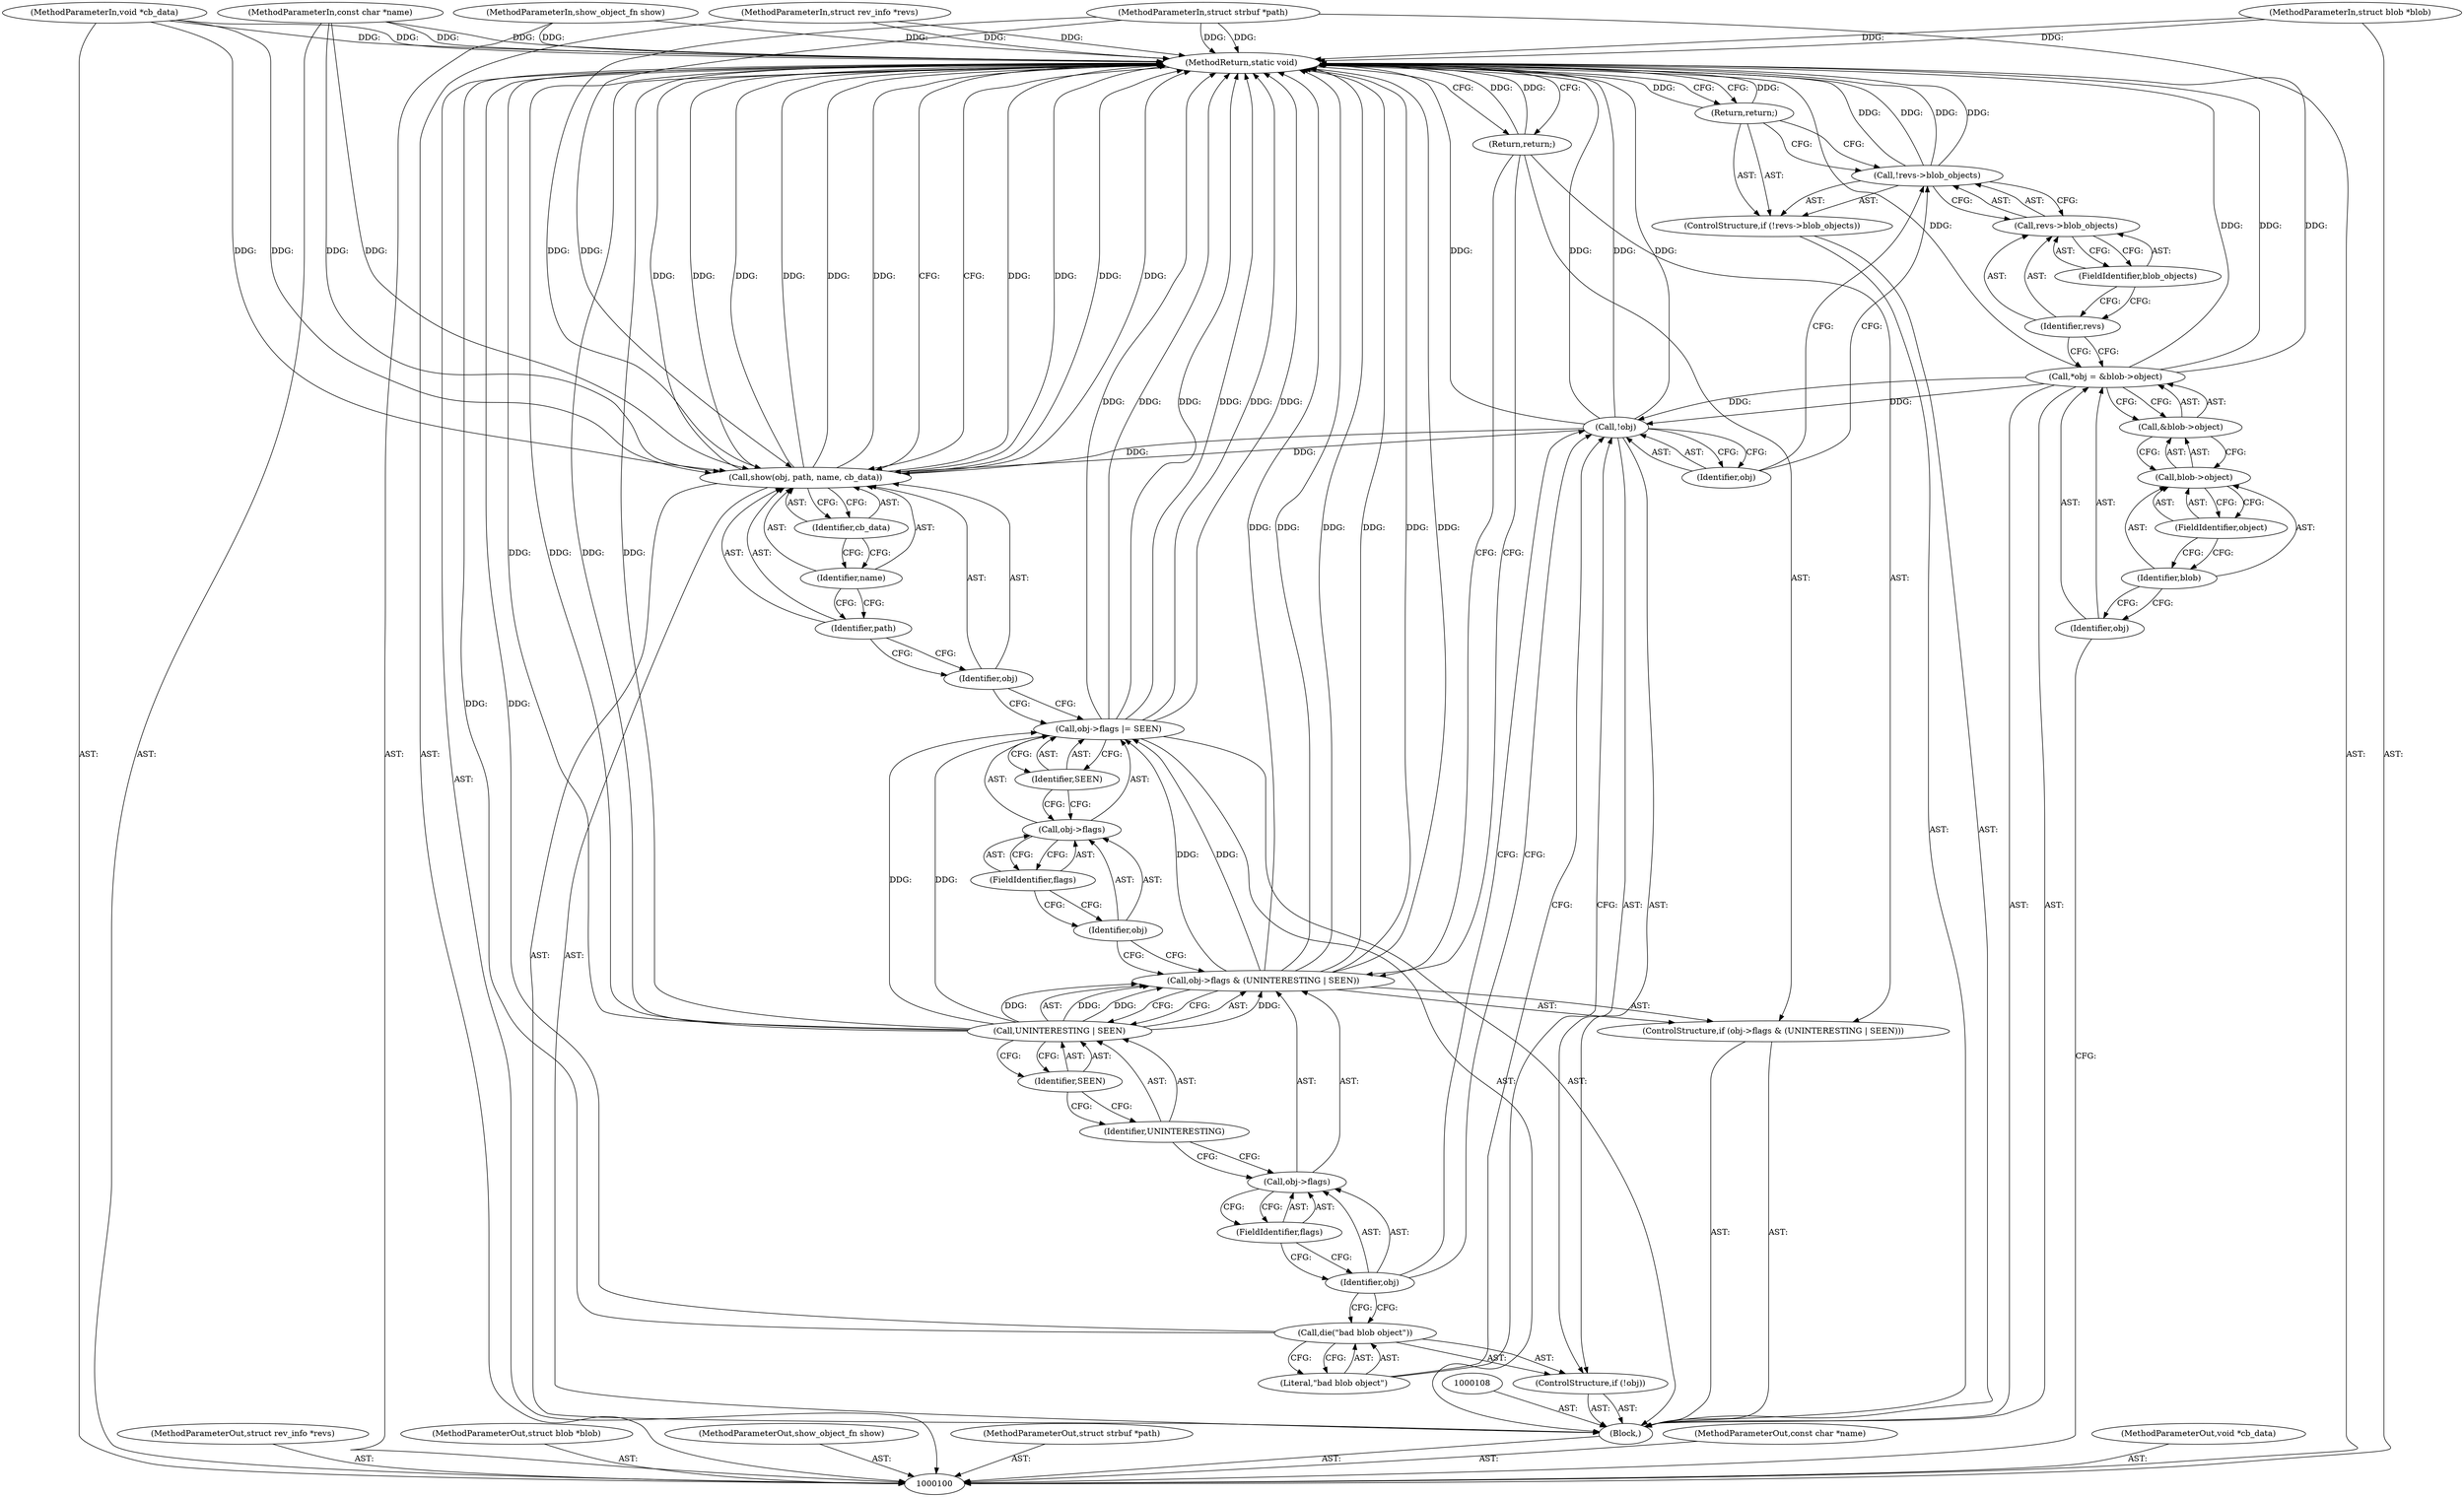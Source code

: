 digraph "1_git_de1e67d0703894cb6ea782e36abb63976ab07e60_3" {
"1000145" [label="(MethodReturn,static void)"];
"1000101" [label="(MethodParameterIn,struct rev_info *revs)"];
"1000202" [label="(MethodParameterOut,struct rev_info *revs)"];
"1000119" [label="(FieldIdentifier,blob_objects)"];
"1000115" [label="(ControlStructure,if (!revs->blob_objects))"];
"1000116" [label="(Call,!revs->blob_objects)"];
"1000117" [label="(Call,revs->blob_objects)"];
"1000118" [label="(Identifier,revs)"];
"1000120" [label="(Return,return;)"];
"1000121" [label="(ControlStructure,if (!obj))"];
"1000122" [label="(Call,!obj)"];
"1000123" [label="(Identifier,obj)"];
"1000124" [label="(Call,die(\"bad blob object\"))"];
"1000125" [label="(Literal,\"bad blob object\")"];
"1000130" [label="(FieldIdentifier,flags)"];
"1000126" [label="(ControlStructure,if (obj->flags & (UNINTERESTING | SEEN)))"];
"1000131" [label="(Call,UNINTERESTING | SEEN)"];
"1000132" [label="(Identifier,UNINTERESTING)"];
"1000133" [label="(Identifier,SEEN)"];
"1000127" [label="(Call,obj->flags & (UNINTERESTING | SEEN))"];
"1000128" [label="(Call,obj->flags)"];
"1000129" [label="(Identifier,obj)"];
"1000134" [label="(Return,return;)"];
"1000139" [label="(Identifier,SEEN)"];
"1000135" [label="(Call,obj->flags |= SEEN)"];
"1000136" [label="(Call,obj->flags)"];
"1000137" [label="(Identifier,obj)"];
"1000138" [label="(FieldIdentifier,flags)"];
"1000140" [label="(Call,show(obj, path, name, cb_data))"];
"1000142" [label="(Identifier,path)"];
"1000143" [label="(Identifier,name)"];
"1000144" [label="(Identifier,cb_data)"];
"1000141" [label="(Identifier,obj)"];
"1000102" [label="(MethodParameterIn,struct blob *blob)"];
"1000203" [label="(MethodParameterOut,struct blob *blob)"];
"1000103" [label="(MethodParameterIn,show_object_fn show)"];
"1000204" [label="(MethodParameterOut,show_object_fn show)"];
"1000104" [label="(MethodParameterIn,struct strbuf *path)"];
"1000205" [label="(MethodParameterOut,struct strbuf *path)"];
"1000105" [label="(MethodParameterIn,const char *name)"];
"1000206" [label="(MethodParameterOut,const char *name)"];
"1000106" [label="(MethodParameterIn,void *cb_data)"];
"1000207" [label="(MethodParameterOut,void *cb_data)"];
"1000107" [label="(Block,)"];
"1000109" [label="(Call,*obj = &blob->object)"];
"1000110" [label="(Identifier,obj)"];
"1000111" [label="(Call,&blob->object)"];
"1000112" [label="(Call,blob->object)"];
"1000113" [label="(Identifier,blob)"];
"1000114" [label="(FieldIdentifier,object)"];
"1000145" -> "1000100"  [label="AST: "];
"1000145" -> "1000120"  [label="CFG: "];
"1000145" -> "1000134"  [label="CFG: "];
"1000145" -> "1000140"  [label="CFG: "];
"1000116" -> "1000145"  [label="DDG: "];
"1000116" -> "1000145"  [label="DDG: "];
"1000140" -> "1000145"  [label="DDG: "];
"1000140" -> "1000145"  [label="DDG: "];
"1000140" -> "1000145"  [label="DDG: "];
"1000140" -> "1000145"  [label="DDG: "];
"1000140" -> "1000145"  [label="DDG: "];
"1000104" -> "1000145"  [label="DDG: "];
"1000105" -> "1000145"  [label="DDG: "];
"1000127" -> "1000145"  [label="DDG: "];
"1000127" -> "1000145"  [label="DDG: "];
"1000127" -> "1000145"  [label="DDG: "];
"1000122" -> "1000145"  [label="DDG: "];
"1000122" -> "1000145"  [label="DDG: "];
"1000131" -> "1000145"  [label="DDG: "];
"1000131" -> "1000145"  [label="DDG: "];
"1000135" -> "1000145"  [label="DDG: "];
"1000135" -> "1000145"  [label="DDG: "];
"1000135" -> "1000145"  [label="DDG: "];
"1000103" -> "1000145"  [label="DDG: "];
"1000102" -> "1000145"  [label="DDG: "];
"1000101" -> "1000145"  [label="DDG: "];
"1000109" -> "1000145"  [label="DDG: "];
"1000109" -> "1000145"  [label="DDG: "];
"1000106" -> "1000145"  [label="DDG: "];
"1000124" -> "1000145"  [label="DDG: "];
"1000134" -> "1000145"  [label="DDG: "];
"1000120" -> "1000145"  [label="DDG: "];
"1000101" -> "1000100"  [label="AST: "];
"1000101" -> "1000145"  [label="DDG: "];
"1000202" -> "1000100"  [label="AST: "];
"1000119" -> "1000117"  [label="AST: "];
"1000119" -> "1000118"  [label="CFG: "];
"1000117" -> "1000119"  [label="CFG: "];
"1000115" -> "1000107"  [label="AST: "];
"1000116" -> "1000115"  [label="AST: "];
"1000120" -> "1000115"  [label="AST: "];
"1000116" -> "1000115"  [label="AST: "];
"1000116" -> "1000117"  [label="CFG: "];
"1000117" -> "1000116"  [label="AST: "];
"1000120" -> "1000116"  [label="CFG: "];
"1000123" -> "1000116"  [label="CFG: "];
"1000116" -> "1000145"  [label="DDG: "];
"1000116" -> "1000145"  [label="DDG: "];
"1000117" -> "1000116"  [label="AST: "];
"1000117" -> "1000119"  [label="CFG: "];
"1000118" -> "1000117"  [label="AST: "];
"1000119" -> "1000117"  [label="AST: "];
"1000116" -> "1000117"  [label="CFG: "];
"1000118" -> "1000117"  [label="AST: "];
"1000118" -> "1000109"  [label="CFG: "];
"1000119" -> "1000118"  [label="CFG: "];
"1000120" -> "1000115"  [label="AST: "];
"1000120" -> "1000116"  [label="CFG: "];
"1000145" -> "1000120"  [label="CFG: "];
"1000120" -> "1000145"  [label="DDG: "];
"1000121" -> "1000107"  [label="AST: "];
"1000122" -> "1000121"  [label="AST: "];
"1000124" -> "1000121"  [label="AST: "];
"1000122" -> "1000121"  [label="AST: "];
"1000122" -> "1000123"  [label="CFG: "];
"1000123" -> "1000122"  [label="AST: "];
"1000125" -> "1000122"  [label="CFG: "];
"1000129" -> "1000122"  [label="CFG: "];
"1000122" -> "1000145"  [label="DDG: "];
"1000122" -> "1000145"  [label="DDG: "];
"1000109" -> "1000122"  [label="DDG: "];
"1000122" -> "1000140"  [label="DDG: "];
"1000123" -> "1000122"  [label="AST: "];
"1000123" -> "1000116"  [label="CFG: "];
"1000122" -> "1000123"  [label="CFG: "];
"1000124" -> "1000121"  [label="AST: "];
"1000124" -> "1000125"  [label="CFG: "];
"1000125" -> "1000124"  [label="AST: "];
"1000129" -> "1000124"  [label="CFG: "];
"1000124" -> "1000145"  [label="DDG: "];
"1000125" -> "1000124"  [label="AST: "];
"1000125" -> "1000122"  [label="CFG: "];
"1000124" -> "1000125"  [label="CFG: "];
"1000130" -> "1000128"  [label="AST: "];
"1000130" -> "1000129"  [label="CFG: "];
"1000128" -> "1000130"  [label="CFG: "];
"1000126" -> "1000107"  [label="AST: "];
"1000127" -> "1000126"  [label="AST: "];
"1000134" -> "1000126"  [label="AST: "];
"1000131" -> "1000127"  [label="AST: "];
"1000131" -> "1000133"  [label="CFG: "];
"1000132" -> "1000131"  [label="AST: "];
"1000133" -> "1000131"  [label="AST: "];
"1000127" -> "1000131"  [label="CFG: "];
"1000131" -> "1000145"  [label="DDG: "];
"1000131" -> "1000145"  [label="DDG: "];
"1000131" -> "1000127"  [label="DDG: "];
"1000131" -> "1000127"  [label="DDG: "];
"1000131" -> "1000135"  [label="DDG: "];
"1000132" -> "1000131"  [label="AST: "];
"1000132" -> "1000128"  [label="CFG: "];
"1000133" -> "1000132"  [label="CFG: "];
"1000133" -> "1000131"  [label="AST: "];
"1000133" -> "1000132"  [label="CFG: "];
"1000131" -> "1000133"  [label="CFG: "];
"1000127" -> "1000126"  [label="AST: "];
"1000127" -> "1000131"  [label="CFG: "];
"1000128" -> "1000127"  [label="AST: "];
"1000131" -> "1000127"  [label="AST: "];
"1000134" -> "1000127"  [label="CFG: "];
"1000137" -> "1000127"  [label="CFG: "];
"1000127" -> "1000145"  [label="DDG: "];
"1000127" -> "1000145"  [label="DDG: "];
"1000127" -> "1000145"  [label="DDG: "];
"1000131" -> "1000127"  [label="DDG: "];
"1000131" -> "1000127"  [label="DDG: "];
"1000127" -> "1000135"  [label="DDG: "];
"1000128" -> "1000127"  [label="AST: "];
"1000128" -> "1000130"  [label="CFG: "];
"1000129" -> "1000128"  [label="AST: "];
"1000130" -> "1000128"  [label="AST: "];
"1000132" -> "1000128"  [label="CFG: "];
"1000129" -> "1000128"  [label="AST: "];
"1000129" -> "1000124"  [label="CFG: "];
"1000129" -> "1000122"  [label="CFG: "];
"1000130" -> "1000129"  [label="CFG: "];
"1000134" -> "1000126"  [label="AST: "];
"1000134" -> "1000127"  [label="CFG: "];
"1000145" -> "1000134"  [label="CFG: "];
"1000134" -> "1000145"  [label="DDG: "];
"1000139" -> "1000135"  [label="AST: "];
"1000139" -> "1000136"  [label="CFG: "];
"1000135" -> "1000139"  [label="CFG: "];
"1000135" -> "1000107"  [label="AST: "];
"1000135" -> "1000139"  [label="CFG: "];
"1000136" -> "1000135"  [label="AST: "];
"1000139" -> "1000135"  [label="AST: "];
"1000141" -> "1000135"  [label="CFG: "];
"1000135" -> "1000145"  [label="DDG: "];
"1000135" -> "1000145"  [label="DDG: "];
"1000135" -> "1000145"  [label="DDG: "];
"1000127" -> "1000135"  [label="DDG: "];
"1000131" -> "1000135"  [label="DDG: "];
"1000136" -> "1000135"  [label="AST: "];
"1000136" -> "1000138"  [label="CFG: "];
"1000137" -> "1000136"  [label="AST: "];
"1000138" -> "1000136"  [label="AST: "];
"1000139" -> "1000136"  [label="CFG: "];
"1000137" -> "1000136"  [label="AST: "];
"1000137" -> "1000127"  [label="CFG: "];
"1000138" -> "1000137"  [label="CFG: "];
"1000138" -> "1000136"  [label="AST: "];
"1000138" -> "1000137"  [label="CFG: "];
"1000136" -> "1000138"  [label="CFG: "];
"1000140" -> "1000107"  [label="AST: "];
"1000140" -> "1000144"  [label="CFG: "];
"1000141" -> "1000140"  [label="AST: "];
"1000142" -> "1000140"  [label="AST: "];
"1000143" -> "1000140"  [label="AST: "];
"1000144" -> "1000140"  [label="AST: "];
"1000145" -> "1000140"  [label="CFG: "];
"1000140" -> "1000145"  [label="DDG: "];
"1000140" -> "1000145"  [label="DDG: "];
"1000140" -> "1000145"  [label="DDG: "];
"1000140" -> "1000145"  [label="DDG: "];
"1000140" -> "1000145"  [label="DDG: "];
"1000122" -> "1000140"  [label="DDG: "];
"1000104" -> "1000140"  [label="DDG: "];
"1000105" -> "1000140"  [label="DDG: "];
"1000106" -> "1000140"  [label="DDG: "];
"1000142" -> "1000140"  [label="AST: "];
"1000142" -> "1000141"  [label="CFG: "];
"1000143" -> "1000142"  [label="CFG: "];
"1000143" -> "1000140"  [label="AST: "];
"1000143" -> "1000142"  [label="CFG: "];
"1000144" -> "1000143"  [label="CFG: "];
"1000144" -> "1000140"  [label="AST: "];
"1000144" -> "1000143"  [label="CFG: "];
"1000140" -> "1000144"  [label="CFG: "];
"1000141" -> "1000140"  [label="AST: "];
"1000141" -> "1000135"  [label="CFG: "];
"1000142" -> "1000141"  [label="CFG: "];
"1000102" -> "1000100"  [label="AST: "];
"1000102" -> "1000145"  [label="DDG: "];
"1000203" -> "1000100"  [label="AST: "];
"1000103" -> "1000100"  [label="AST: "];
"1000103" -> "1000145"  [label="DDG: "];
"1000204" -> "1000100"  [label="AST: "];
"1000104" -> "1000100"  [label="AST: "];
"1000104" -> "1000145"  [label="DDG: "];
"1000104" -> "1000140"  [label="DDG: "];
"1000205" -> "1000100"  [label="AST: "];
"1000105" -> "1000100"  [label="AST: "];
"1000105" -> "1000145"  [label="DDG: "];
"1000105" -> "1000140"  [label="DDG: "];
"1000206" -> "1000100"  [label="AST: "];
"1000106" -> "1000100"  [label="AST: "];
"1000106" -> "1000145"  [label="DDG: "];
"1000106" -> "1000140"  [label="DDG: "];
"1000207" -> "1000100"  [label="AST: "];
"1000107" -> "1000100"  [label="AST: "];
"1000108" -> "1000107"  [label="AST: "];
"1000109" -> "1000107"  [label="AST: "];
"1000115" -> "1000107"  [label="AST: "];
"1000121" -> "1000107"  [label="AST: "];
"1000126" -> "1000107"  [label="AST: "];
"1000135" -> "1000107"  [label="AST: "];
"1000140" -> "1000107"  [label="AST: "];
"1000109" -> "1000107"  [label="AST: "];
"1000109" -> "1000111"  [label="CFG: "];
"1000110" -> "1000109"  [label="AST: "];
"1000111" -> "1000109"  [label="AST: "];
"1000118" -> "1000109"  [label="CFG: "];
"1000109" -> "1000145"  [label="DDG: "];
"1000109" -> "1000145"  [label="DDG: "];
"1000109" -> "1000122"  [label="DDG: "];
"1000110" -> "1000109"  [label="AST: "];
"1000110" -> "1000100"  [label="CFG: "];
"1000113" -> "1000110"  [label="CFG: "];
"1000111" -> "1000109"  [label="AST: "];
"1000111" -> "1000112"  [label="CFG: "];
"1000112" -> "1000111"  [label="AST: "];
"1000109" -> "1000111"  [label="CFG: "];
"1000112" -> "1000111"  [label="AST: "];
"1000112" -> "1000114"  [label="CFG: "];
"1000113" -> "1000112"  [label="AST: "];
"1000114" -> "1000112"  [label="AST: "];
"1000111" -> "1000112"  [label="CFG: "];
"1000113" -> "1000112"  [label="AST: "];
"1000113" -> "1000110"  [label="CFG: "];
"1000114" -> "1000113"  [label="CFG: "];
"1000114" -> "1000112"  [label="AST: "];
"1000114" -> "1000113"  [label="CFG: "];
"1000112" -> "1000114"  [label="CFG: "];
}
